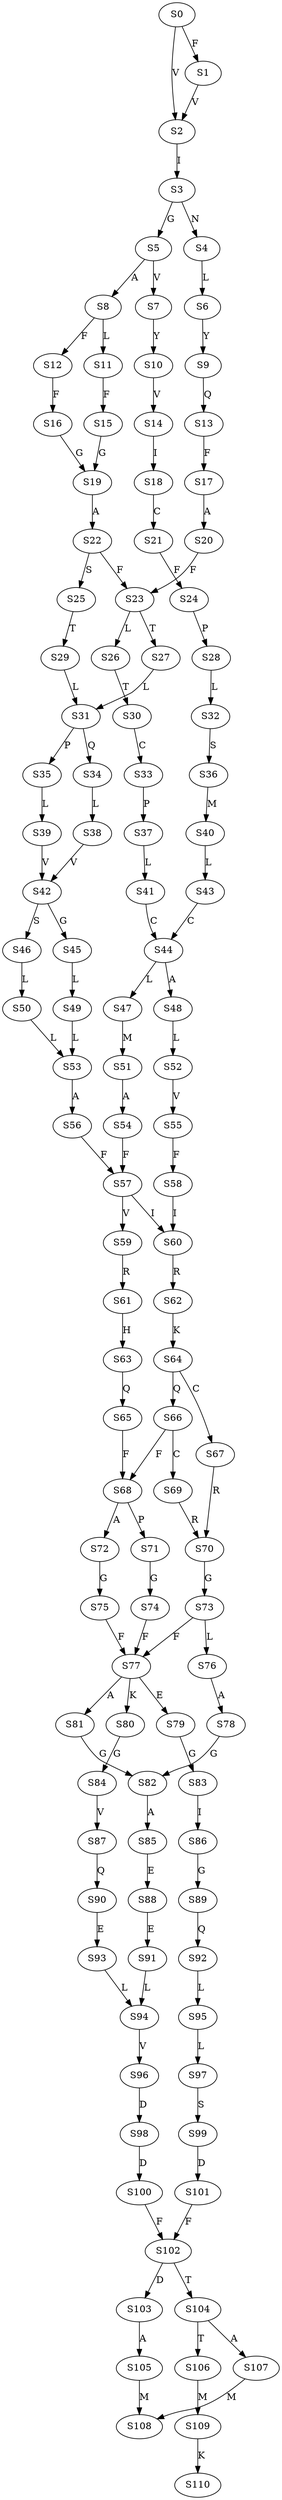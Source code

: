 strict digraph  {
	S0 -> S1 [ label = F ];
	S0 -> S2 [ label = V ];
	S1 -> S2 [ label = V ];
	S2 -> S3 [ label = I ];
	S3 -> S4 [ label = N ];
	S3 -> S5 [ label = G ];
	S4 -> S6 [ label = L ];
	S5 -> S7 [ label = V ];
	S5 -> S8 [ label = A ];
	S6 -> S9 [ label = Y ];
	S7 -> S10 [ label = Y ];
	S8 -> S11 [ label = L ];
	S8 -> S12 [ label = F ];
	S9 -> S13 [ label = Q ];
	S10 -> S14 [ label = V ];
	S11 -> S15 [ label = F ];
	S12 -> S16 [ label = F ];
	S13 -> S17 [ label = F ];
	S14 -> S18 [ label = I ];
	S15 -> S19 [ label = G ];
	S16 -> S19 [ label = G ];
	S17 -> S20 [ label = A ];
	S18 -> S21 [ label = C ];
	S19 -> S22 [ label = A ];
	S20 -> S23 [ label = F ];
	S21 -> S24 [ label = F ];
	S22 -> S23 [ label = F ];
	S22 -> S25 [ label = S ];
	S23 -> S26 [ label = L ];
	S23 -> S27 [ label = T ];
	S24 -> S28 [ label = P ];
	S25 -> S29 [ label = T ];
	S26 -> S30 [ label = T ];
	S27 -> S31 [ label = L ];
	S28 -> S32 [ label = L ];
	S29 -> S31 [ label = L ];
	S30 -> S33 [ label = C ];
	S31 -> S34 [ label = Q ];
	S31 -> S35 [ label = P ];
	S32 -> S36 [ label = S ];
	S33 -> S37 [ label = P ];
	S34 -> S38 [ label = L ];
	S35 -> S39 [ label = L ];
	S36 -> S40 [ label = M ];
	S37 -> S41 [ label = L ];
	S38 -> S42 [ label = V ];
	S39 -> S42 [ label = V ];
	S40 -> S43 [ label = L ];
	S41 -> S44 [ label = C ];
	S42 -> S45 [ label = G ];
	S42 -> S46 [ label = S ];
	S43 -> S44 [ label = C ];
	S44 -> S47 [ label = L ];
	S44 -> S48 [ label = A ];
	S45 -> S49 [ label = L ];
	S46 -> S50 [ label = L ];
	S47 -> S51 [ label = M ];
	S48 -> S52 [ label = L ];
	S49 -> S53 [ label = L ];
	S50 -> S53 [ label = L ];
	S51 -> S54 [ label = A ];
	S52 -> S55 [ label = V ];
	S53 -> S56 [ label = A ];
	S54 -> S57 [ label = F ];
	S55 -> S58 [ label = F ];
	S56 -> S57 [ label = F ];
	S57 -> S59 [ label = V ];
	S57 -> S60 [ label = I ];
	S58 -> S60 [ label = I ];
	S59 -> S61 [ label = R ];
	S60 -> S62 [ label = R ];
	S61 -> S63 [ label = H ];
	S62 -> S64 [ label = K ];
	S63 -> S65 [ label = Q ];
	S64 -> S66 [ label = Q ];
	S64 -> S67 [ label = C ];
	S65 -> S68 [ label = F ];
	S66 -> S68 [ label = F ];
	S66 -> S69 [ label = C ];
	S67 -> S70 [ label = R ];
	S68 -> S71 [ label = P ];
	S68 -> S72 [ label = A ];
	S69 -> S70 [ label = R ];
	S70 -> S73 [ label = G ];
	S71 -> S74 [ label = G ];
	S72 -> S75 [ label = G ];
	S73 -> S76 [ label = L ];
	S73 -> S77 [ label = F ];
	S74 -> S77 [ label = F ];
	S75 -> S77 [ label = F ];
	S76 -> S78 [ label = A ];
	S77 -> S79 [ label = E ];
	S77 -> S80 [ label = K ];
	S77 -> S81 [ label = A ];
	S78 -> S82 [ label = G ];
	S79 -> S83 [ label = G ];
	S80 -> S84 [ label = G ];
	S81 -> S82 [ label = G ];
	S82 -> S85 [ label = A ];
	S83 -> S86 [ label = I ];
	S84 -> S87 [ label = V ];
	S85 -> S88 [ label = E ];
	S86 -> S89 [ label = G ];
	S87 -> S90 [ label = Q ];
	S88 -> S91 [ label = E ];
	S89 -> S92 [ label = Q ];
	S90 -> S93 [ label = E ];
	S91 -> S94 [ label = L ];
	S92 -> S95 [ label = L ];
	S93 -> S94 [ label = L ];
	S94 -> S96 [ label = V ];
	S95 -> S97 [ label = L ];
	S96 -> S98 [ label = D ];
	S97 -> S99 [ label = S ];
	S98 -> S100 [ label = D ];
	S99 -> S101 [ label = D ];
	S100 -> S102 [ label = F ];
	S101 -> S102 [ label = F ];
	S102 -> S103 [ label = D ];
	S102 -> S104 [ label = T ];
	S103 -> S105 [ label = A ];
	S104 -> S106 [ label = T ];
	S104 -> S107 [ label = A ];
	S105 -> S108 [ label = M ];
	S106 -> S109 [ label = M ];
	S107 -> S108 [ label = M ];
	S109 -> S110 [ label = K ];
}
